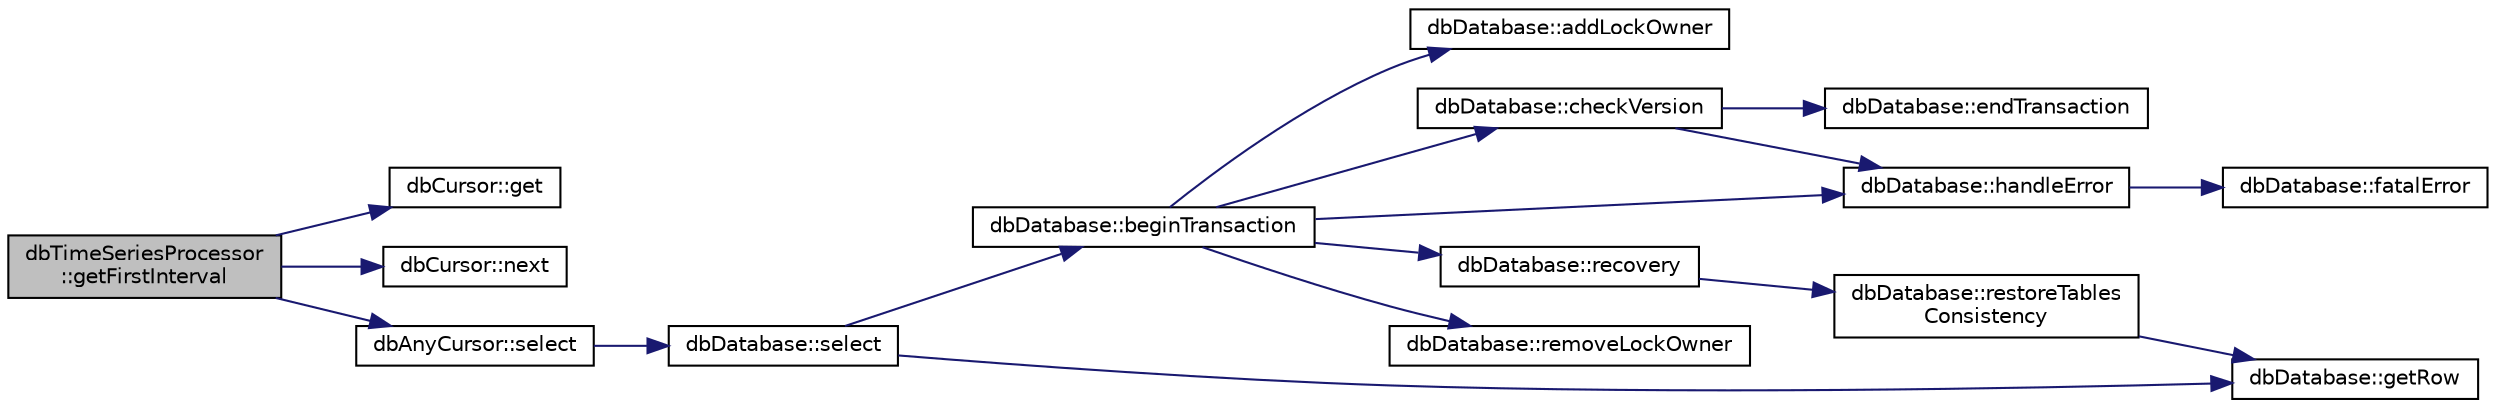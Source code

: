 digraph "dbTimeSeriesProcessor::getFirstInterval"
{
 // INTERACTIVE_SVG=YES
 // LATEX_PDF_SIZE
  edge [fontname="Helvetica",fontsize="10",labelfontname="Helvetica",labelfontsize="10"];
  node [fontname="Helvetica",fontsize="10",shape=record];
  rankdir="LR";
  Node1 [label="dbTimeSeriesProcessor\l::getFirstInterval",height=0.2,width=0.4,color="black", fillcolor="grey75", style="filled", fontcolor="black",tooltip=" "];
  Node1 -> Node2 [color="midnightblue",fontsize="10",style="solid",fontname="Helvetica"];
  Node2 [label="dbCursor::get",height=0.2,width=0.4,color="black", fillcolor="white", style="filled",URL="$classdbCursor.html#a09c68b6e705dce82b73c7fc6138059cd",tooltip=" "];
  Node1 -> Node3 [color="midnightblue",fontsize="10",style="solid",fontname="Helvetica"];
  Node3 [label="dbCursor::next",height=0.2,width=0.4,color="black", fillcolor="white", style="filled",URL="$classdbCursor.html#ab4f6dec72c4939d66876f5739f4311d5",tooltip=" "];
  Node1 -> Node4 [color="midnightblue",fontsize="10",style="solid",fontname="Helvetica"];
  Node4 [label="dbAnyCursor::select",height=0.2,width=0.4,color="black", fillcolor="white", style="filled",URL="$classdbAnyCursor.html#a74cce7a9edb87a583cce071530ac5a83",tooltip=" "];
  Node4 -> Node5 [color="midnightblue",fontsize="10",style="solid",fontname="Helvetica"];
  Node5 [label="dbDatabase::select",height=0.2,width=0.4,color="black", fillcolor="white", style="filled",URL="$classdbDatabase.html#a5c648267c177b06ece03c0b882dc3679",tooltip=" "];
  Node5 -> Node6 [color="midnightblue",fontsize="10",style="solid",fontname="Helvetica"];
  Node6 [label="dbDatabase::beginTransaction",height=0.2,width=0.4,color="black", fillcolor="white", style="filled",URL="$classdbDatabase.html#a67382226e535f25d8ea41e1a4a29c979",tooltip=" "];
  Node6 -> Node7 [color="midnightblue",fontsize="10",style="solid",fontname="Helvetica"];
  Node7 [label="dbDatabase::addLockOwner",height=0.2,width=0.4,color="black", fillcolor="white", style="filled",URL="$classdbDatabase.html#addf99cfff85de35ed30a025b8f892818",tooltip=" "];
  Node6 -> Node8 [color="midnightblue",fontsize="10",style="solid",fontname="Helvetica"];
  Node8 [label="dbDatabase::checkVersion",height=0.2,width=0.4,color="black", fillcolor="white", style="filled",URL="$classdbDatabase.html#a78274dd5406831e1a481ffdc5eaa0f16",tooltip=" "];
  Node8 -> Node9 [color="midnightblue",fontsize="10",style="solid",fontname="Helvetica"];
  Node9 [label="dbDatabase::endTransaction",height=0.2,width=0.4,color="black", fillcolor="white", style="filled",URL="$classdbDatabase.html#a9acf4cd1d0bb15ff2c5f9d39549d2ee3",tooltip=" "];
  Node8 -> Node10 [color="midnightblue",fontsize="10",style="solid",fontname="Helvetica"];
  Node10 [label="dbDatabase::handleError",height=0.2,width=0.4,color="black", fillcolor="white", style="filled",URL="$classdbDatabase.html#a239cb01cd3eee54d5ae50763259037c8",tooltip=" "];
  Node10 -> Node11 [color="midnightblue",fontsize="10",style="solid",fontname="Helvetica"];
  Node11 [label="dbDatabase::fatalError",height=0.2,width=0.4,color="black", fillcolor="white", style="filled",URL="$classdbDatabase.html#a7ae83e7bc84e4a52e34b6ed821ee05fd",tooltip=" "];
  Node6 -> Node10 [color="midnightblue",fontsize="10",style="solid",fontname="Helvetica"];
  Node6 -> Node12 [color="midnightblue",fontsize="10",style="solid",fontname="Helvetica"];
  Node12 [label="dbDatabase::recovery",height=0.2,width=0.4,color="black", fillcolor="white", style="filled",URL="$classdbDatabase.html#a5154bf2d07f0f7fa55752ad992d41dd4",tooltip=" "];
  Node12 -> Node13 [color="midnightblue",fontsize="10",style="solid",fontname="Helvetica"];
  Node13 [label="dbDatabase::restoreTables\lConsistency",height=0.2,width=0.4,color="black", fillcolor="white", style="filled",URL="$classdbDatabase.html#a3b5a75006ec8ddb05076fe2b058a9791",tooltip=" "];
  Node13 -> Node14 [color="midnightblue",fontsize="10",style="solid",fontname="Helvetica"];
  Node14 [label="dbDatabase::getRow",height=0.2,width=0.4,color="black", fillcolor="white", style="filled",URL="$classdbDatabase.html#a7bff04ecc071c89a2e9d27fda8cd326e",tooltip=" "];
  Node6 -> Node15 [color="midnightblue",fontsize="10",style="solid",fontname="Helvetica"];
  Node15 [label="dbDatabase::removeLockOwner",height=0.2,width=0.4,color="black", fillcolor="white", style="filled",URL="$classdbDatabase.html#a813899e7266817ae8bbd08efb18512f5",tooltip=" "];
  Node5 -> Node14 [color="midnightblue",fontsize="10",style="solid",fontname="Helvetica"];
}
